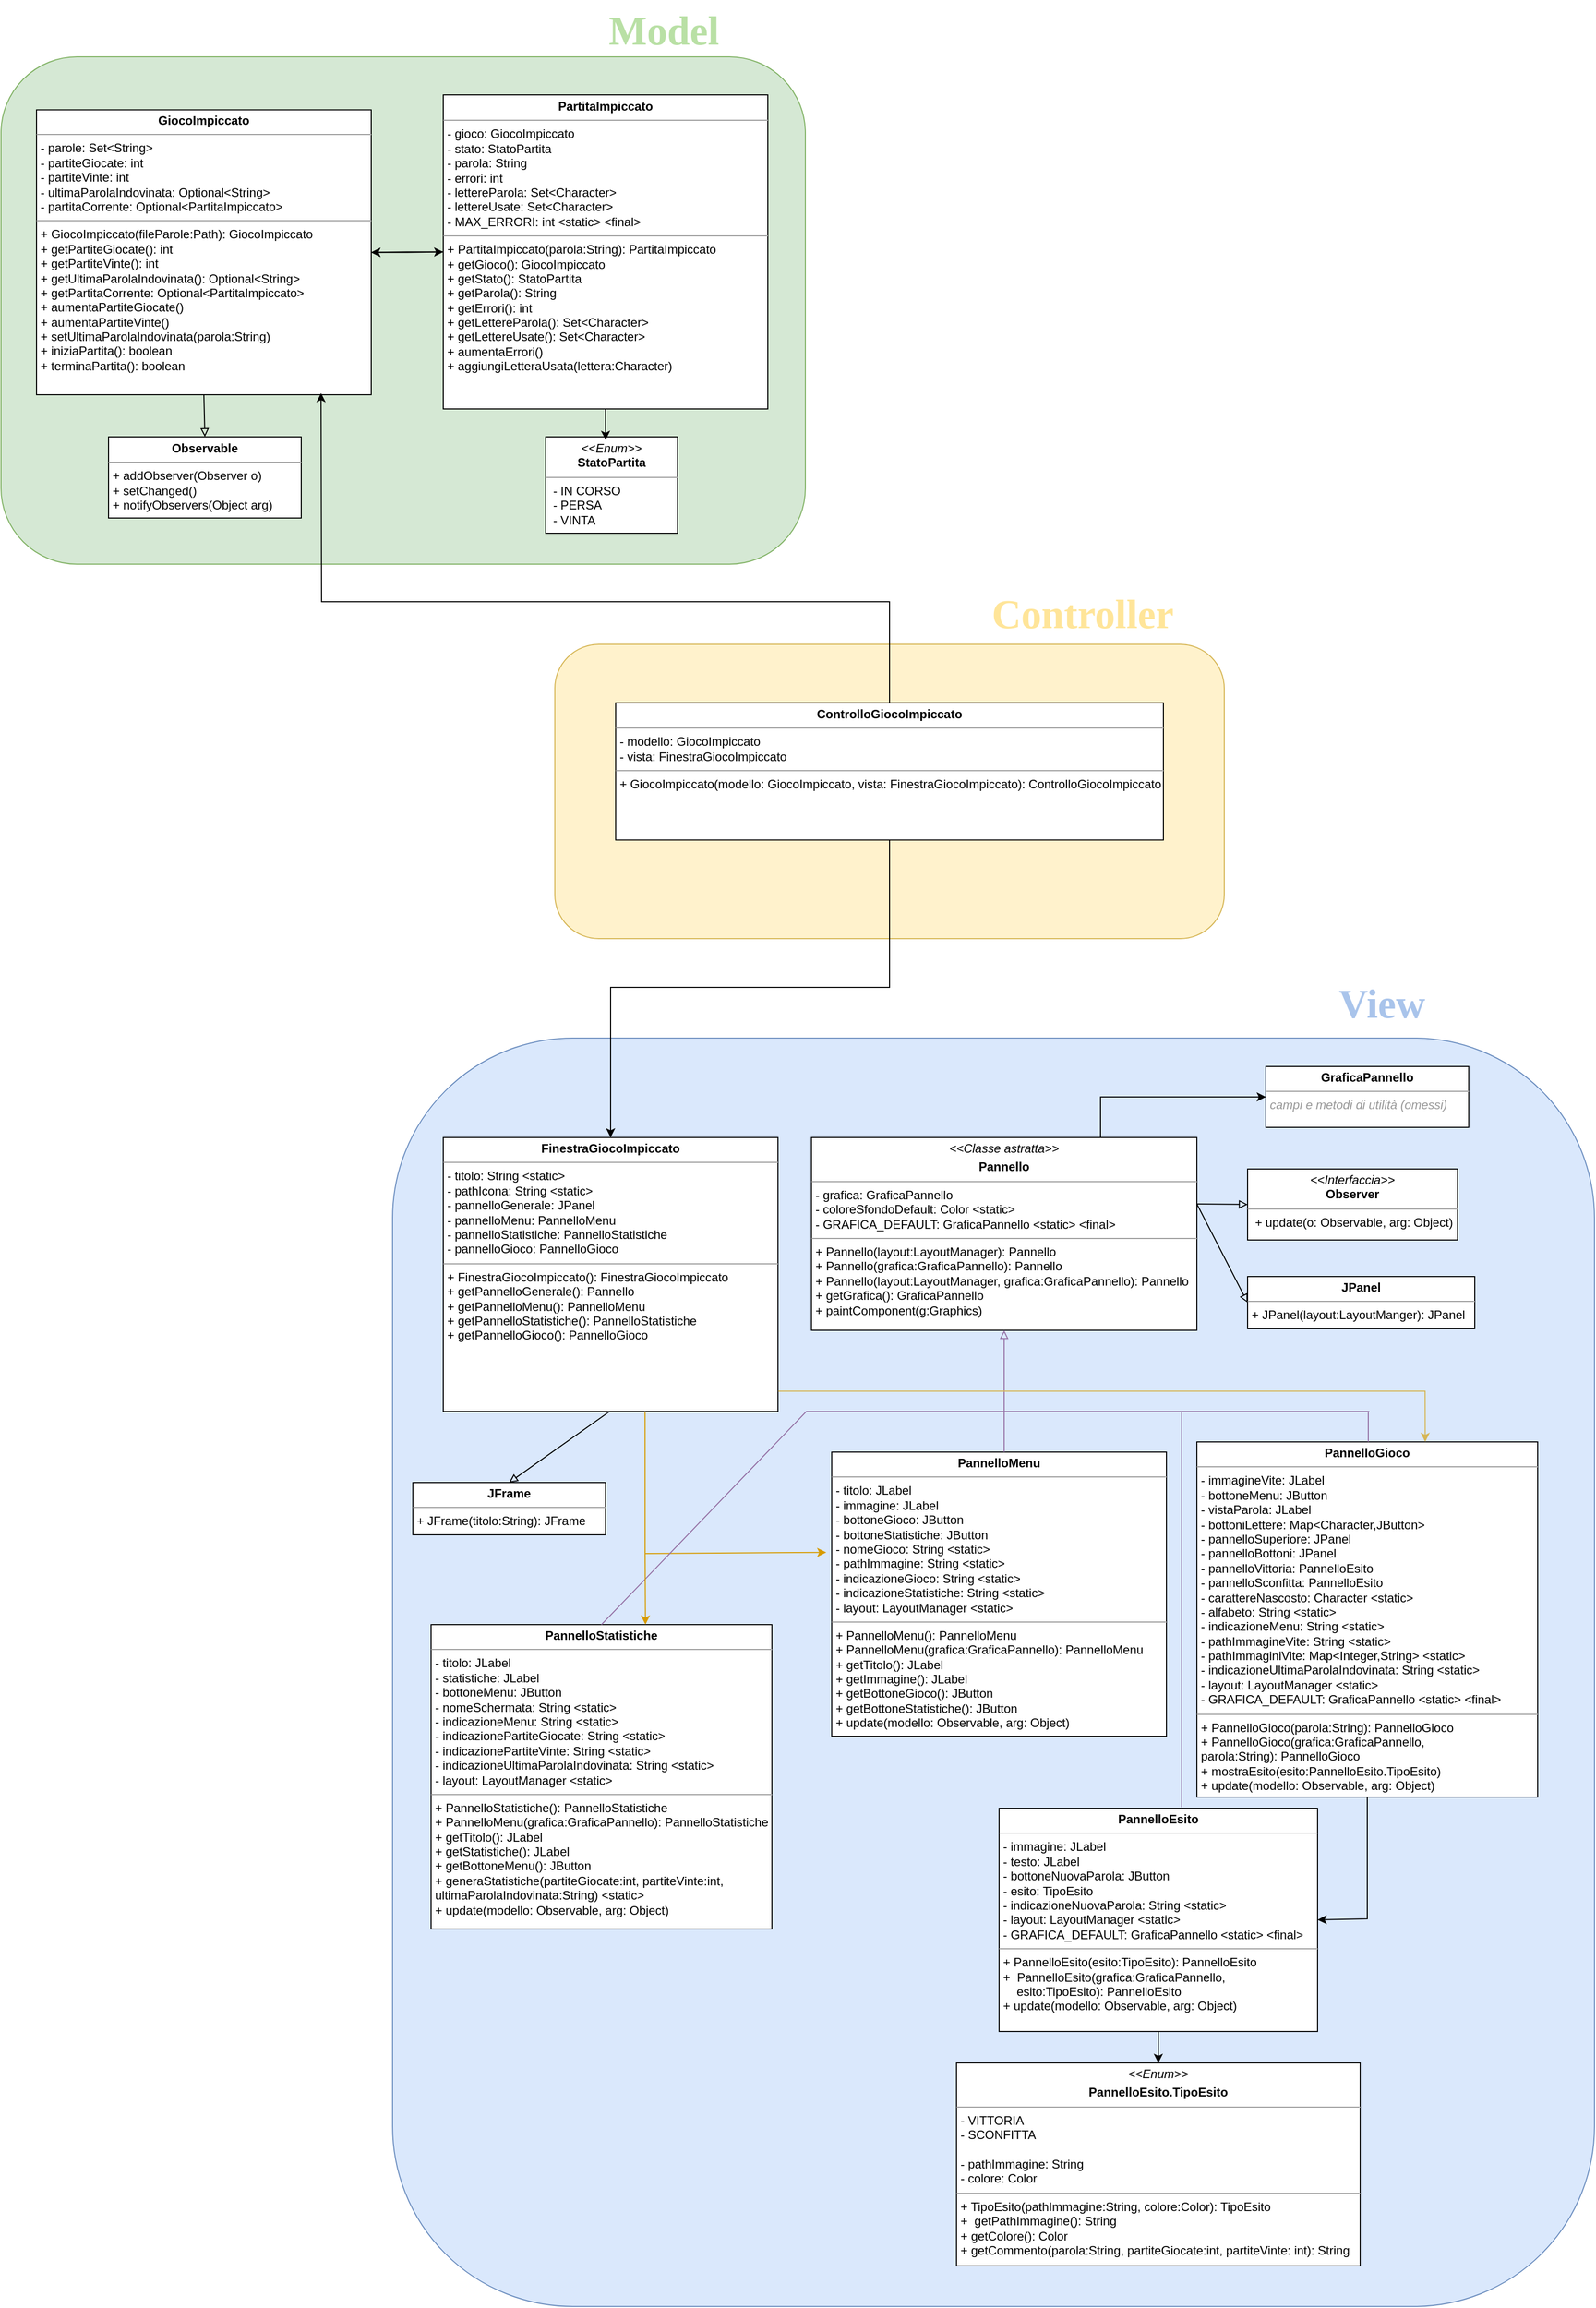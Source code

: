 <mxfile version="24.7.7">
  <diagram name="Page-1" id="c4acf3e9-155e-7222-9cf6-157b1a14988f">
    <mxGraphModel dx="1400" dy="696" grid="1" gridSize="10" guides="1" tooltips="1" connect="1" arrows="1" fold="1" page="1" pageScale="1" pageWidth="1920" pageHeight="1200" background="none" math="0" shadow="0">
      <root>
        <mxCell id="0" />
        <mxCell id="1" parent="0" />
        <mxCell id="URrnRVTrUoqJ2vqnH90p-3" value="" style="rounded=1;whiteSpace=wrap;html=1;fillColor=#fff2cc;strokeColor=#d6b656;" vertex="1" parent="1">
          <mxGeometry x="696" y="683" width="660" height="290" as="geometry" />
        </mxCell>
        <mxCell id="VZoL5zQmOk_SHSaHDba4-23" value="" style="rounded=1;whiteSpace=wrap;html=1;fillColor=#dae8fc;strokeColor=#6c8ebf;" parent="1" vertex="1">
          <mxGeometry x="536" y="1071" width="1185" height="1250" as="geometry" />
        </mxCell>
        <mxCell id="ktBrh_0cT1L0s42aFa7i-1" value="" style="rounded=1;whiteSpace=wrap;html=1;fillColor=#d5e8d4;strokeColor=#82b366;" parent="1" vertex="1">
          <mxGeometry x="150" y="104" width="793" height="500" as="geometry" />
        </mxCell>
        <mxCell id="5d2195bd80daf111-10" value="&lt;p style=&quot;margin:0px;margin-top:4px;text-align:center;&quot;&gt;&lt;i&gt;&amp;lt;&amp;lt;Enum&amp;gt;&amp;gt;&lt;/i&gt;&lt;br&gt;&lt;b&gt;StatoPartita&lt;/b&gt;&lt;/p&gt;&lt;hr size=&quot;1&quot;&gt;&lt;p style=&quot;margin:0px;margin-left:4px;&quot;&gt;&amp;nbsp;- IN CORSO&lt;/p&gt;&lt;p style=&quot;margin:0px;margin-left:4px;&quot;&gt;&amp;nbsp;- PERSA&lt;/p&gt;&lt;p style=&quot;margin:0px;margin-left:4px;&quot;&gt;&amp;nbsp;- VINTA&lt;/p&gt;" style="verticalAlign=top;align=left;overflow=fill;fontSize=12;fontFamily=Helvetica;html=1;rounded=0;shadow=0;comic=0;labelBackgroundColor=none;strokeWidth=1" parent="1" vertex="1">
          <mxGeometry x="687" y="478.5" width="130" height="95" as="geometry" />
        </mxCell>
        <mxCell id="ktBrh_0cT1L0s42aFa7i-4" value="" style="edgeStyle=orthogonalEdgeStyle;rounded=0;orthogonalLoop=1;jettySize=auto;html=1;" parent="1" source="5d2195bd80daf111-15" target="5d2195bd80daf111-18" edge="1">
          <mxGeometry relative="1" as="geometry" />
        </mxCell>
        <mxCell id="5d2195bd80daf111-15" value="&lt;p style=&quot;margin:0px;margin-top:4px;text-align:center;&quot;&gt;&lt;b&gt;PartitaImpiccato&lt;/b&gt;&lt;/p&gt;&lt;hr size=&quot;1&quot;&gt;&lt;p style=&quot;margin:0px;margin-left:4px;&quot;&gt;- gioco: GiocoImpiccato&lt;/p&gt;&lt;p style=&quot;margin:0px;margin-left:4px;&quot;&gt;- stato: StatoPartita&lt;br&gt;- parola: String&lt;/p&gt;&lt;p style=&quot;margin:0px;margin-left:4px;&quot;&gt;- errori: int&lt;br&gt;&lt;/p&gt;&lt;p style=&quot;margin:0px;margin-left:4px;&quot;&gt;- lettereParola: Set&amp;lt;Character&amp;gt;&lt;/p&gt;&lt;p style=&quot;margin:0px;margin-left:4px;&quot;&gt;- lettereUsate: Set&amp;lt;Character&amp;gt;&lt;/p&gt;&lt;p style=&quot;margin:0px;margin-left:4px;&quot;&gt;- MAX_ERRORI: int &amp;lt;static&amp;gt; &amp;lt;final&amp;gt;&lt;/p&gt;&lt;hr size=&quot;1&quot;&gt;&lt;p style=&quot;margin:0px;margin-left:4px;&quot;&gt;+ PartitaImpiccato(parola:String): PartitaImpiccato&lt;/p&gt;&lt;p style=&quot;margin:0px;margin-left:4px;&quot;&gt;+ getGioco(): GiocoImpiccato&lt;/p&gt;&lt;p style=&quot;margin:0px;margin-left:4px;&quot;&gt;+ getStato(): StatoPartita&lt;br&gt;+ getParola(): String&lt;/p&gt;&lt;p style=&quot;margin:0px;margin-left:4px;&quot;&gt;+ getErrori(): int&lt;/p&gt;&lt;p style=&quot;margin:0px;margin-left:4px;&quot;&gt;+ getLettereParola(): Set&amp;lt;Character&amp;gt;&lt;/p&gt;&lt;p style=&quot;margin:0px;margin-left:4px;&quot;&gt;+ getLettereUsate(): Set&amp;lt;Character&amp;gt;&lt;/p&gt;&lt;p style=&quot;margin:0px;margin-left:4px;&quot;&gt;+ aumentaErrori()&lt;/p&gt;&lt;p style=&quot;margin:0px;margin-left:4px;&quot;&gt;+ aggiungiLetteraUsata(lettera:&lt;span style=&quot;background-color: initial;&quot;&gt;Character&lt;/span&gt;&lt;span style=&quot;background-color: initial;&quot;&gt;)&lt;/span&gt;&lt;/p&gt;&lt;p style=&quot;margin:0px;margin-left:4px;&quot;&gt;&lt;br&gt;&lt;/p&gt;" style="verticalAlign=top;align=left;overflow=fill;fontSize=12;fontFamily=Helvetica;html=1;rounded=0;shadow=0;comic=0;labelBackgroundColor=none;strokeWidth=1" parent="1" vertex="1">
          <mxGeometry x="586" y="141.5" width="320" height="309.5" as="geometry" />
        </mxCell>
        <mxCell id="uUOw5qxJKnPiBxLsy-wE-2" style="edgeStyle=orthogonalEdgeStyle;rounded=0;orthogonalLoop=1;jettySize=auto;html=1;entryX=0;entryY=0.5;entryDx=0;entryDy=0;startArrow=classic;startFill=1;" parent="1" source="5d2195bd80daf111-18" target="5d2195bd80daf111-15" edge="1">
          <mxGeometry relative="1" as="geometry" />
        </mxCell>
        <mxCell id="5d2195bd80daf111-18" value="&lt;p style=&quot;margin:0px;margin-top:4px;text-align:center;&quot;&gt;&lt;b style=&quot;background-color: initial;&quot;&gt;GiocoImpiccato&lt;/b&gt;&lt;br&gt;&lt;/p&gt;&lt;hr size=&quot;1&quot;&gt;&lt;p style=&quot;margin:0px;margin-left:4px;&quot;&gt;- parole: Set&amp;lt;String&amp;gt;&lt;/p&gt;&lt;p style=&quot;margin:0px;margin-left:4px;&quot;&gt;- partiteGiocate: int&lt;/p&gt;&lt;p style=&quot;margin:0px;margin-left:4px;&quot;&gt;- partiteVinte: int&lt;/p&gt;&lt;p style=&quot;margin:0px;margin-left:4px;&quot;&gt;- ultimaParolaIndovinata: Optional&amp;lt;String&amp;gt;&lt;/p&gt;&lt;p style=&quot;margin:0px;margin-left:4px;&quot;&gt;- partitaCorrente: Optional&amp;lt;PartitaImpiccato&amp;gt;&lt;/p&gt;&lt;hr size=&quot;1&quot;&gt;&lt;p style=&quot;margin:0px;margin-left:4px;&quot;&gt;+ GiocoImpiccato(fileParole:Path): GiocoImpiccato&lt;br&gt;+ getPartiteGiocate(): int&lt;/p&gt;&lt;p style=&quot;margin:0px;margin-left:4px;&quot;&gt;+ getPartiteVinte(): int&lt;br&gt;&lt;/p&gt;&lt;p style=&quot;margin:0px;margin-left:4px;&quot;&gt;+ getUltimaParolaIndovinata(): Optional&amp;lt;String&amp;gt;&lt;/p&gt;&lt;p style=&quot;margin:0px;margin-left:4px;&quot;&gt;+ getPartitaCorrente: Optional&amp;lt;PartitaImpiccato&amp;gt;&lt;/p&gt;&lt;p style=&quot;margin:0px;margin-left:4px;&quot;&gt;+ aumentaPartiteGiocate()&lt;/p&gt;&lt;p style=&quot;margin:0px;margin-left:4px;&quot;&gt;+ aumentaPartiteVinte()&lt;/p&gt;&lt;p style=&quot;margin:0px;margin-left:4px;&quot;&gt;+ setUltimaParolaIndovinata(parola:String)&lt;/p&gt;&lt;p style=&quot;margin:0px;margin-left:4px;&quot;&gt;+ iniziaPartita(): boolean&lt;/p&gt;&lt;p style=&quot;margin:0px;margin-left:4px;&quot;&gt;+ terminaPartita(): boolean&lt;/p&gt;" style="verticalAlign=top;align=left;overflow=fill;fontSize=12;fontFamily=Helvetica;html=1;rounded=0;shadow=0;comic=0;labelBackgroundColor=none;strokeWidth=1" parent="1" vertex="1">
          <mxGeometry x="185" y="156.25" width="330" height="280.75" as="geometry" />
        </mxCell>
        <mxCell id="uUOw5qxJKnPiBxLsy-wE-3" style="edgeStyle=orthogonalEdgeStyle;rounded=0;orthogonalLoop=1;jettySize=auto;html=1;entryX=0.455;entryY=0.032;entryDx=0;entryDy=0;entryPerimeter=0;" parent="1" source="5d2195bd80daf111-15" target="5d2195bd80daf111-10" edge="1">
          <mxGeometry relative="1" as="geometry" />
        </mxCell>
        <mxCell id="ktBrh_0cT1L0s42aFa7i-2" value="&lt;font face=&quot;Verdana&quot; style=&quot;font-size: 40px;&quot;&gt;&lt;b style=&quot;font-size: 40px;&quot;&gt;Model&lt;/b&gt;&lt;/font&gt;" style="text;html=1;align=center;verticalAlign=middle;resizable=0;points=[];autosize=1;strokeColor=none;fillColor=none;fontSize=40;fontColor=#B9E0A5;" parent="1" vertex="1">
          <mxGeometry x="723" y="48" width="160" height="60" as="geometry" />
        </mxCell>
        <mxCell id="ktBrh_0cT1L0s42aFa7i-9" value="&lt;p style=&quot;margin:0px;margin-top:4px;text-align:center;&quot;&gt;&lt;b style=&quot;background-color: initial;&quot;&gt;Observable&lt;/b&gt;&lt;/p&gt;&lt;hr size=&quot;1&quot;&gt;&lt;p style=&quot;margin:0px;margin-left:4px;&quot;&gt;+ addObserver(Observer o)&lt;br&gt;+ setChanged()&lt;/p&gt;&lt;p style=&quot;margin:0px;margin-left:4px;&quot;&gt;+ notifyObservers(Object arg)&lt;/p&gt;" style="verticalAlign=top;align=left;overflow=fill;fontSize=12;fontFamily=Helvetica;html=1;rounded=0;shadow=0;comic=0;labelBackgroundColor=none;strokeWidth=1" parent="1" vertex="1">
          <mxGeometry x="256" y="478.5" width="190" height="80" as="geometry" />
        </mxCell>
        <mxCell id="ktBrh_0cT1L0s42aFa7i-13" value="" style="endArrow=block;html=1;rounded=0;exitX=0.5;exitY=1;exitDx=0;exitDy=0;entryX=0.5;entryY=0;entryDx=0;entryDy=0;endFill=0;" parent="1" source="5d2195bd80daf111-18" target="ktBrh_0cT1L0s42aFa7i-9" edge="1">
          <mxGeometry width="50" height="50" relative="1" as="geometry">
            <mxPoint x="313" y="514" as="sourcePoint" />
            <mxPoint x="363" y="464" as="targetPoint" />
          </mxGeometry>
        </mxCell>
        <mxCell id="J0SM0HM58fMCCZmvI4Vt-1" value="&lt;p style=&quot;margin:0px;margin-top:4px;text-align:center;&quot;&gt;&lt;b style=&quot;background-color: initial;&quot;&gt;FinestraGiocoImpiccato&lt;/b&gt;&lt;br&gt;&lt;/p&gt;&lt;hr size=&quot;1&quot;&gt;&lt;p style=&quot;margin:0px;margin-left:4px;&quot;&gt;- titolo: String &amp;lt;static&amp;gt;&amp;nbsp;&lt;/p&gt;&lt;p style=&quot;margin:0px;margin-left:4px;&quot;&gt;&lt;span style=&quot;background-color: initial;&quot;&gt;- pathIcona: String &amp;lt;static&amp;gt;&lt;/span&gt;&lt;/p&gt;&lt;p style=&quot;margin:0px;margin-left:4px;&quot;&gt;- pannelloGenerale: JPanel&lt;/p&gt;&lt;p style=&quot;margin:0px;margin-left:4px;&quot;&gt;- pannelloMenu: PannelloMenu&lt;/p&gt;&lt;p style=&quot;margin:0px;margin-left:4px;&quot;&gt;- pannelloStatistiche: PannelloStatistiche&lt;/p&gt;&lt;p style=&quot;margin:0px;margin-left:4px;&quot;&gt;- pannelloGioco&lt;span style=&quot;background-color: initial;&quot;&gt;: PannelloGioco&lt;/span&gt;&lt;/p&gt;&lt;hr size=&quot;1&quot;&gt;&lt;p style=&quot;margin:0px;margin-left:4px;&quot;&gt;+ FinestraGiocoImpiccato(): FinestraGiocoImpiccato&lt;br&gt;+ getPannelloGenerale(): Pannello&lt;/p&gt;&lt;p style=&quot;margin:0px;margin-left:4px;&quot;&gt;+ getPannelloMenu(): PannelloMenu&lt;/p&gt;&lt;p style=&quot;margin:0px;margin-left:4px;&quot;&gt;+ getPannelloStatistiche(): PannelloStatistiche&lt;/p&gt;&lt;p style=&quot;margin:0px;margin-left:4px;&quot;&gt;+ getPannelloGioco(): PannelloGioco&lt;/p&gt;&lt;p style=&quot;margin:0px;margin-left:4px;&quot;&gt;&lt;br&gt;&lt;/p&gt;" style="verticalAlign=top;align=left;overflow=fill;fontSize=12;fontFamily=Helvetica;html=1;rounded=0;shadow=0;comic=0;labelBackgroundColor=none;strokeWidth=1" parent="1" vertex="1">
          <mxGeometry x="586" y="1169" width="330" height="270" as="geometry" />
        </mxCell>
        <mxCell id="J0SM0HM58fMCCZmvI4Vt-2" value="&lt;p style=&quot;margin:0px;margin-top:4px;text-align:center;&quot;&gt;&lt;b style=&quot;background-color: initial;&quot;&gt;JFrame&lt;/b&gt;&lt;/p&gt;&lt;hr size=&quot;1&quot;&gt;&lt;p style=&quot;margin:0px;margin-left:4px;&quot;&gt;+ JFrame(titolo:String): JFrame&lt;/p&gt;" style="verticalAlign=top;align=left;overflow=fill;fontSize=12;fontFamily=Helvetica;html=1;rounded=0;shadow=0;comic=0;labelBackgroundColor=none;strokeWidth=1" parent="1" vertex="1">
          <mxGeometry x="556" y="1509" width="190" height="51.5" as="geometry" />
        </mxCell>
        <mxCell id="J0SM0HM58fMCCZmvI4Vt-3" value="" style="endArrow=block;html=1;rounded=0;exitX=0.5;exitY=1;exitDx=0;exitDy=0;entryX=0.5;entryY=0;entryDx=0;entryDy=0;endFill=0;" parent="1" target="J0SM0HM58fMCCZmvI4Vt-2" edge="1">
          <mxGeometry width="50" height="50" relative="1" as="geometry">
            <mxPoint x="750" y="1439" as="sourcePoint" />
            <mxPoint x="763" y="1483" as="targetPoint" />
          </mxGeometry>
        </mxCell>
        <mxCell id="J0SM0HM58fMCCZmvI4Vt-4" value="" style="endArrow=block;html=1;rounded=0;exitX=1;exitY=0.25;exitDx=0;exitDy=0;endFill=0;entryX=0;entryY=0.5;entryDx=0;entryDy=0;" parent="1" target="J0SM0HM58fMCCZmvI4Vt-5" edge="1">
          <mxGeometry width="50" height="50" relative="1" as="geometry">
            <mxPoint x="1329" y="1234.5" as="sourcePoint" />
            <mxPoint x="1484" y="1207" as="targetPoint" />
            <Array as="points" />
          </mxGeometry>
        </mxCell>
        <mxCell id="J0SM0HM58fMCCZmvI4Vt-5" value="&lt;p style=&quot;margin:0px;margin-top:4px;text-align:center;&quot;&gt;&lt;i&gt;&amp;lt;&amp;lt;Interfaccia&amp;gt;&amp;gt;&lt;/i&gt;&lt;br&gt;&lt;b&gt;Observer&lt;/b&gt;&lt;/p&gt;&lt;hr size=&quot;1&quot;&gt;&lt;p style=&quot;margin:0px;margin-left:4px;&quot;&gt;&amp;nbsp;+ update(o: Observable, arg: Object)&lt;/p&gt;" style="verticalAlign=top;align=left;overflow=fill;fontSize=12;fontFamily=Helvetica;html=1;rounded=0;shadow=0;comic=0;labelBackgroundColor=none;strokeWidth=1" parent="1" vertex="1">
          <mxGeometry x="1379" y="1200" width="207" height="70" as="geometry" />
        </mxCell>
        <mxCell id="J0SM0HM58fMCCZmvI4Vt-6" value="&lt;p style=&quot;margin:0px;margin-top:4px;text-align:center;&quot;&gt;&lt;b style=&quot;background-color: initial;&quot;&gt;PannelloMenu&lt;/b&gt;&lt;br&gt;&lt;/p&gt;&lt;hr size=&quot;1&quot;&gt;&lt;p style=&quot;margin:0px;margin-left:4px;&quot;&gt;- titolo: JLabel&lt;/p&gt;&lt;p style=&quot;margin:0px;margin-left:4px;&quot;&gt;- immagine: JLabel&lt;br&gt;&lt;/p&gt;&lt;p style=&quot;margin:0px;margin-left:4px;&quot;&gt;- bottoneGioco: JButton&lt;/p&gt;&lt;p style=&quot;margin:0px;margin-left:4px;&quot;&gt;- bottoneStatistiche: JButton&lt;/p&gt;&lt;p style=&quot;margin:0px;margin-left:4px;&quot;&gt;- nomeGioco: String &amp;lt;static&amp;gt;&lt;/p&gt;&lt;p style=&quot;margin:0px;margin-left:4px;&quot;&gt;- pathImmagine: String &amp;lt;static&amp;gt;&lt;/p&gt;&lt;p style=&quot;margin:0px;margin-left:4px;&quot;&gt;- indicazioneGioco: String &amp;lt;static&amp;gt;&lt;/p&gt;&lt;p style=&quot;margin:0px;margin-left:4px;&quot;&gt;- indicazioneStatistiche: String &amp;lt;static&amp;gt;&lt;/p&gt;&lt;p style=&quot;margin:0px;margin-left:4px;&quot;&gt;- layout: LayoutManager &amp;lt;static&amp;gt;&lt;/p&gt;&lt;hr size=&quot;1&quot;&gt;&lt;p style=&quot;margin:0px;margin-left:4px;&quot;&gt;+ PannelloMenu(): PannelloMenu&lt;br&gt;+ PannelloMenu(grafica:GraficaPannello): PannelloMenu&lt;/p&gt;&lt;p style=&quot;margin:0px;margin-left:4px;&quot;&gt;+ getTitolo(): JLabel&lt;br&gt;&lt;/p&gt;&lt;p style=&quot;margin:0px;margin-left:4px;&quot;&gt;+ getImmagine(): JLabel&lt;br&gt;&lt;/p&gt;&lt;p style=&quot;margin:0px;margin-left:4px;&quot;&gt;+ getBottoneGioco(): JButton&lt;br&gt;&lt;/p&gt;&lt;p style=&quot;margin:0px;margin-left:4px;&quot;&gt;+ getBottoneStatistiche(): JButton&lt;/p&gt;&lt;p style=&quot;margin:0px;margin-left:4px;&quot;&gt;+ update(modello: Observable, arg: Object)&lt;/p&gt;" style="verticalAlign=top;align=left;overflow=fill;fontSize=12;fontFamily=Helvetica;html=1;rounded=0;shadow=0;comic=0;labelBackgroundColor=none;strokeWidth=1" parent="1" vertex="1">
          <mxGeometry x="969" y="1479" width="330" height="280" as="geometry" />
        </mxCell>
        <mxCell id="J0SM0HM58fMCCZmvI4Vt-9" value="&lt;p style=&quot;margin:0px;margin-top:4px;text-align:center;&quot;&gt;&lt;b style=&quot;background-color: initial;&quot;&gt;JPanel&lt;/b&gt;&lt;/p&gt;&lt;hr size=&quot;1&quot;&gt;&lt;p style=&quot;margin:0px;margin-left:4px;&quot;&gt;+ JPanel(layout:LayoutManger): JPanel&lt;/p&gt;" style="verticalAlign=top;align=left;overflow=fill;fontSize=12;fontFamily=Helvetica;html=1;rounded=0;shadow=0;comic=0;labelBackgroundColor=none;strokeWidth=1" parent="1" vertex="1">
          <mxGeometry x="1379" y="1306" width="224" height="51.5" as="geometry" />
        </mxCell>
        <mxCell id="J0SM0HM58fMCCZmvI4Vt-12" value="" style="endArrow=classic;html=1;rounded=0;exitX=0.615;exitY=1;exitDx=0;exitDy=0;endFill=1;exitPerimeter=0;entryX=-0.004;entryY=0.353;entryDx=0;entryDy=0;entryPerimeter=0;fillColor=#ffe6cc;strokeColor=#d79b00;" parent="1" edge="1">
          <mxGeometry width="50" height="50" relative="1" as="geometry">
            <mxPoint x="784.95" y="1439" as="sourcePoint" />
            <mxPoint x="963.68" y="1577.84" as="targetPoint" />
            <Array as="points">
              <mxPoint x="785" y="1579" />
            </Array>
          </mxGeometry>
        </mxCell>
        <mxCell id="VZoL5zQmOk_SHSaHDba4-1" value="&lt;p style=&quot;margin:0px;margin-top:4px;text-align:center;&quot;&gt;&lt;i&gt;&amp;lt;&amp;lt;Classe astratta&amp;gt;&amp;gt;&lt;/i&gt;&lt;b style=&quot;background-color: initial;&quot;&gt;&lt;br&gt;&lt;/b&gt;&lt;/p&gt;&lt;p style=&quot;margin:0px;margin-top:4px;text-align:center;&quot;&gt;&lt;b style=&quot;background-color: initial;&quot;&gt;Pannello&lt;/b&gt;&lt;br&gt;&lt;/p&gt;&lt;hr size=&quot;1&quot;&gt;&lt;p style=&quot;margin:0px;margin-left:4px;&quot;&gt;- grafica: GraficaPannello&amp;nbsp;&lt;/p&gt;&lt;p style=&quot;margin:0px;margin-left:4px;&quot;&gt;&lt;span style=&quot;background-color: initial;&quot;&gt;- coloreSfondoDefault: Color &amp;lt;static&amp;gt;&lt;/span&gt;&lt;/p&gt;&lt;p style=&quot;margin:0px;margin-left:4px;&quot;&gt;- GRAFICA_DEFAULT: GraficaPannello &amp;lt;static&amp;gt; &amp;lt;final&amp;gt;&lt;/p&gt;&lt;hr size=&quot;1&quot;&gt;&lt;p style=&quot;margin:0px;margin-left:4px;&quot;&gt;+ Pannello(layout:LayoutManager): Pannello&lt;/p&gt;&lt;p style=&quot;margin:0px;margin-left:4px;&quot;&gt;+ Pannello(grafica:GraficaPannello): Pannello&lt;/p&gt;&lt;p style=&quot;margin:0px;margin-left:4px;&quot;&gt;+ Pannello(l&lt;span style=&quot;background-color: initial;&quot;&gt;ayout:LayoutManager,&amp;nbsp;&lt;/span&gt;&lt;span style=&quot;background-color: initial;&quot;&gt;grafica:GraficaPannello): Pannello&lt;/span&gt;&lt;/p&gt;&lt;p style=&quot;margin:0px;margin-left:4px;&quot;&gt;+ getGrafica(): GraficaPannello&lt;/p&gt;&lt;p style=&quot;margin:0px;margin-left:4px;&quot;&gt;+ paintComponent(g:Graphics)&amp;nbsp;&lt;/p&gt;&lt;p style=&quot;margin:0px;margin-left:4px;&quot;&gt;&lt;br&gt;&lt;/p&gt;" style="verticalAlign=top;align=left;overflow=fill;fontSize=12;fontFamily=Helvetica;html=1;rounded=0;shadow=0;comic=0;labelBackgroundColor=none;strokeWidth=1" parent="1" vertex="1">
          <mxGeometry x="949" y="1169" width="380" height="190" as="geometry" />
        </mxCell>
        <mxCell id="VZoL5zQmOk_SHSaHDba4-2" value="" style="endArrow=block;html=1;rounded=0;exitX=1;exitY=0.25;exitDx=0;exitDy=0;endFill=0;entryX=0;entryY=0.5;entryDx=0;entryDy=0;" parent="1" target="J0SM0HM58fMCCZmvI4Vt-9" edge="1">
          <mxGeometry width="50" height="50" relative="1" as="geometry">
            <mxPoint x="1329" y="1234.5" as="sourcePoint" />
            <mxPoint x="1414" y="1232" as="targetPoint" />
            <Array as="points" />
          </mxGeometry>
        </mxCell>
        <mxCell id="VZoL5zQmOk_SHSaHDba4-3" value="&lt;p style=&quot;margin:0px;margin-top:4px;text-align:center;&quot;&gt;&lt;b style=&quot;background-color: initial;&quot;&gt;PannelloStatistiche&lt;/b&gt;&lt;br&gt;&lt;/p&gt;&lt;hr size=&quot;1&quot;&gt;&lt;p style=&quot;margin:0px;margin-left:4px;&quot;&gt;- titolo: JLabel&lt;/p&gt;&lt;p style=&quot;margin:0px;margin-left:4px;&quot;&gt;- statistiche: JLabel&lt;br&gt;&lt;/p&gt;&lt;p style=&quot;margin:0px;margin-left:4px;&quot;&gt;- bottoneMenu: JButton&lt;/p&gt;&lt;p style=&quot;margin:0px;margin-left:4px;&quot;&gt;- nomeSchermata: String &amp;lt;static&amp;gt;&lt;/p&gt;&lt;p style=&quot;margin:0px;margin-left:4px;&quot;&gt;- indicazioneMenu: String &amp;lt;static&amp;gt;&lt;/p&gt;&lt;p style=&quot;margin:0px;margin-left:4px;&quot;&gt;- indicazionePartiteGiocate: String &amp;lt;static&amp;gt;&lt;/p&gt;&lt;p style=&quot;margin:0px;margin-left:4px;&quot;&gt;- indicazionePartiteVinte: String &amp;lt;static&amp;gt;&lt;br&gt;&lt;/p&gt;&lt;p style=&quot;margin:0px;margin-left:4px;&quot;&gt;- indicazioneUltimaParolaIndovinata: String &amp;lt;static&amp;gt;&lt;/p&gt;&lt;p style=&quot;margin:0px;margin-left:4px;&quot;&gt;- layout: LayoutManager &amp;lt;static&amp;gt;&lt;/p&gt;&lt;hr size=&quot;1&quot;&gt;&lt;p style=&quot;margin:0px;margin-left:4px;&quot;&gt;+ PannelloStatistiche(): PannelloStatistiche&lt;br&gt;+ PannelloMenu(grafica:GraficaPannello): PannelloStatistiche&lt;/p&gt;&lt;p style=&quot;margin:0px;margin-left:4px;&quot;&gt;+ getTitolo(): JLabel&lt;br&gt;&lt;/p&gt;&lt;p style=&quot;margin:0px;margin-left:4px;&quot;&gt;+ getStatistiche(): JLabel&lt;br&gt;&lt;/p&gt;&lt;p style=&quot;margin:0px;margin-left:4px;&quot;&gt;+ getBottoneMenu(): JButton&lt;br&gt;&lt;/p&gt;&lt;p style=&quot;margin:0px;margin-left:4px;&quot;&gt;+ generaStatistiche(partiteGiocate:int, partiteVinte:int,&amp;nbsp;&lt;/p&gt;&lt;p style=&quot;margin:0px;margin-left:4px;&quot;&gt;ultimaParolaIndovinata:String) &amp;lt;static&amp;gt;&lt;/p&gt;&lt;p style=&quot;margin:0px;margin-left:4px;&quot;&gt;+ update(modello: Observable, arg: Object)&lt;/p&gt;" style="verticalAlign=top;align=left;overflow=fill;fontSize=12;fontFamily=Helvetica;html=1;rounded=0;shadow=0;comic=0;labelBackgroundColor=none;strokeWidth=1" parent="1" vertex="1">
          <mxGeometry x="574" y="1649" width="336" height="300" as="geometry" />
        </mxCell>
        <mxCell id="VZoL5zQmOk_SHSaHDba4-4" value="&lt;p style=&quot;margin:0px;margin-top:4px;text-align:center;&quot;&gt;&lt;b style=&quot;background-color: initial;&quot;&gt;PannelloGioco&lt;/b&gt;&lt;br&gt;&lt;/p&gt;&lt;hr size=&quot;1&quot;&gt;&lt;p style=&quot;margin:0px;margin-left:4px;&quot;&gt;- immagineVite: JLabel&lt;/p&gt;&lt;p style=&quot;margin:0px;margin-left:4px;&quot;&gt;- bottoneMenu: JButton&lt;/p&gt;&lt;p style=&quot;margin:0px;margin-left:4px;&quot;&gt;- vistaParola: JLabel&lt;/p&gt;&lt;p style=&quot;margin:0px;margin-left:4px;&quot;&gt;- bottoniLettere: Map&amp;lt;Character,JButton&amp;gt;&lt;/p&gt;&lt;p style=&quot;margin:0px;margin-left:4px;&quot;&gt;- pannelloSuperiore: JPanel&lt;/p&gt;&lt;p style=&quot;margin:0px;margin-left:4px;&quot;&gt;- pannelloBottoni: JPanel&lt;/p&gt;&lt;p style=&quot;margin:0px;margin-left:4px;&quot;&gt;- pannelloVittoria: PannelloEsito&lt;/p&gt;&lt;p style=&quot;margin:0px;margin-left:4px;&quot;&gt;- pannelloSconfitta: PannelloEsito&lt;/p&gt;&lt;p style=&quot;margin:0px;margin-left:4px;&quot;&gt;- carattereNascosto: Character &amp;lt;static&amp;gt;&lt;/p&gt;&lt;p style=&quot;margin:0px;margin-left:4px;&quot;&gt;- alfabeto: String &amp;lt;static&amp;gt;&lt;br&gt;&lt;/p&gt;&lt;p style=&quot;margin:0px;margin-left:4px;&quot;&gt;- indicazioneMenu: String &amp;lt;static&amp;gt;&lt;/p&gt;&lt;p style=&quot;margin:0px;margin-left:4px;&quot;&gt;- pathImmagineVite: String &amp;lt;static&amp;gt;&lt;/p&gt;&lt;p style=&quot;margin:0px;margin-left:4px;&quot;&gt;-&lt;span style=&quot;background-color: initial;&quot;&gt;&amp;nbsp;&lt;/span&gt;&lt;span style=&quot;background-color: initial;&quot;&gt;pathImmaginiVite: Map&amp;lt;Integer,String&amp;gt; &amp;lt;static&amp;gt;&lt;/span&gt;&lt;br&gt;&lt;/p&gt;&lt;p style=&quot;margin:0px;margin-left:4px;&quot;&gt;- indicazioneUltimaParolaIndovinata: String &amp;lt;static&amp;gt;&lt;/p&gt;&lt;p style=&quot;margin:0px;margin-left:4px;&quot;&gt;- layout: LayoutManager &amp;lt;static&amp;gt;&lt;/p&gt;&lt;p style=&quot;margin:0px;margin-left:4px;&quot;&gt;- GRAFICA_DEFAULT: GraficaPannello &amp;lt;static&amp;gt; &amp;lt;final&amp;gt;&lt;br&gt;&lt;/p&gt;&lt;hr size=&quot;1&quot;&gt;&lt;p style=&quot;margin:0px;margin-left:4px;&quot;&gt;+ PannelloGioco(parola:String): PannelloGioco&lt;/p&gt;&lt;p style=&quot;margin:0px;margin-left:4px;&quot;&gt;+ PannelloGioco(&lt;span style=&quot;background-color: initial;&quot;&gt;grafica:GraficaPannello,&amp;nbsp;&lt;/span&gt;&lt;/p&gt;&lt;p style=&quot;margin:0px;margin-left:4px;&quot;&gt;&lt;span style=&quot;background-color: initial;&quot;&gt;parola:String): PannelloGioco&lt;/span&gt;&lt;/p&gt;&lt;p style=&quot;margin:0px;margin-left:4px;&quot;&gt;&lt;span style=&quot;background-color: initial;&quot;&gt;+ mostraEsito(esito:PannelloEsito.TipoEsito)&lt;/span&gt;&lt;/p&gt;&lt;p style=&quot;margin:0px;margin-left:4px;&quot;&gt;+ update(modello: Observable, arg: Object)&lt;/p&gt;" style="verticalAlign=top;align=left;overflow=fill;fontSize=12;fontFamily=Helvetica;html=1;rounded=0;shadow=0;comic=0;labelBackgroundColor=none;strokeWidth=1" parent="1" vertex="1">
          <mxGeometry x="1329" y="1469" width="336" height="350" as="geometry" />
        </mxCell>
        <mxCell id="VZoL5zQmOk_SHSaHDba4-5" value="&lt;p style=&quot;margin:0px;margin-top:4px;text-align:center;&quot;&gt;&lt;b style=&quot;background-color: initial;&quot;&gt;PannelloEsito&lt;/b&gt;&lt;br&gt;&lt;/p&gt;&lt;hr size=&quot;1&quot;&gt;&lt;p style=&quot;margin:0px;margin-left:4px;&quot;&gt;- immagine: JLabel&lt;/p&gt;&lt;p style=&quot;margin:0px;margin-left:4px;&quot;&gt;- testo: JLabel&lt;br&gt;&lt;/p&gt;&lt;p style=&quot;margin:0px;margin-left:4px;&quot;&gt;- bottoneNuovaParola: JButton&lt;/p&gt;&lt;p style=&quot;margin:0px;margin-left:4px;&quot;&gt;- esito: TipoEsito&lt;/p&gt;&lt;p style=&quot;margin:0px;margin-left:4px;&quot;&gt;- indicazioneNuovaParola: String &amp;lt;static&amp;gt;&lt;/p&gt;&lt;p style=&quot;margin:0px;margin-left:4px;&quot;&gt;- layout: LayoutManager &amp;lt;static&amp;gt;&lt;/p&gt;&lt;p style=&quot;margin:0px;margin-left:4px;&quot;&gt;-&amp;nbsp;&lt;span style=&quot;background-color: initial;&quot;&gt;GRAFICA_DEFAULT: GraficaPannello &amp;lt;static&amp;gt; &amp;lt;final&amp;gt;&lt;/span&gt;&lt;/p&gt;&lt;hr size=&quot;1&quot;&gt;&lt;p style=&quot;margin:0px;margin-left:4px;&quot;&gt;+ PannelloEsito(esito:TipoEsito): PannelloEsito&lt;br&gt;+&amp;nbsp;&lt;span style=&quot;background-color: initial;&quot;&gt;&amp;nbsp;&lt;/span&gt;&lt;span style=&quot;background-color: initial;&quot;&gt;PannelloEsito(grafica:GraficaPannello,&lt;/span&gt;&lt;/p&gt;&lt;p style=&quot;margin:0px;margin-left:4px;&quot;&gt;&lt;span style=&quot;background-color: initial;&quot;&gt;&amp;nbsp; &amp;nbsp; esito:TipoEsito): PannelloEsito&lt;/span&gt;&lt;/p&gt;&lt;p style=&quot;margin:0px;margin-left:4px;&quot;&gt;+ update(modello: Observable, arg: Object)&lt;/p&gt;" style="verticalAlign=top;align=left;overflow=fill;fontSize=12;fontFamily=Helvetica;html=1;rounded=0;shadow=0;comic=0;labelBackgroundColor=none;strokeWidth=1" parent="1" vertex="1">
          <mxGeometry x="1134" y="1830" width="314" height="220" as="geometry" />
        </mxCell>
        <mxCell id="VZoL5zQmOk_SHSaHDba4-6" value="&lt;p style=&quot;margin:0px;margin-top:4px;text-align:center;&quot;&gt;&lt;b style=&quot;background-color: initial;&quot;&gt;GraficaPannello&lt;/b&gt;&lt;br&gt;&lt;/p&gt;&lt;hr size=&quot;1&quot;&gt;&lt;p style=&quot;margin:0px;margin-left:4px;&quot;&gt;&lt;font color=&quot;#999999&quot; face=&quot;Helvetica&quot;&gt;&lt;i&gt;campi e metodi di utilità (omessi)&lt;/i&gt;&lt;/font&gt;&lt;/p&gt;&lt;p style=&quot;margin:0px;margin-left:4px;&quot;&gt;&lt;br&gt;&lt;/p&gt;" style="verticalAlign=top;align=left;overflow=fill;fontSize=12;fontFamily=Helvetica;html=1;rounded=0;shadow=0;comic=0;labelBackgroundColor=none;strokeWidth=1" parent="1" vertex="1">
          <mxGeometry x="1397" y="1099" width="200" height="60" as="geometry" />
        </mxCell>
        <mxCell id="VZoL5zQmOk_SHSaHDba4-7" value="&lt;p style=&quot;margin:0px;margin-top:4px;text-align:center;&quot;&gt;&lt;i&gt;&amp;lt;&amp;lt;Enum&amp;gt;&amp;gt;&lt;/i&gt;&lt;b style=&quot;background-color: initial;&quot;&gt;&lt;br&gt;&lt;/b&gt;&lt;/p&gt;&lt;p style=&quot;margin:0px;margin-top:4px;text-align:center;&quot;&gt;&lt;b style=&quot;background-color: initial;&quot;&gt;PannelloEsito.TipoEsito&lt;/b&gt;&lt;br&gt;&lt;/p&gt;&lt;hr size=&quot;1&quot;&gt;&lt;p style=&quot;margin:0px;margin-left:4px;&quot;&gt;- VITTORIA&lt;br&gt;&lt;/p&gt;&lt;p style=&quot;margin:0px;margin-left:4px;&quot;&gt;- SCONFITTA&lt;/p&gt;&lt;p style=&quot;margin:0px;margin-left:4px;&quot;&gt;&lt;br&gt;&lt;/p&gt;&lt;p style=&quot;margin:0px;margin-left:4px;&quot;&gt;- pathImmagine: String&amp;nbsp;&lt;/p&gt;&lt;p style=&quot;margin:0px;margin-left:4px;&quot;&gt;- colore: Color&amp;nbsp;&lt;/p&gt;&lt;hr size=&quot;1&quot;&gt;&lt;p style=&quot;margin:0px;margin-left:4px;&quot;&gt;+ TipoEsito(pathImmagine:String, colore:Color): TipoEsito&lt;br&gt;+&amp;nbsp;&lt;span style=&quot;background-color: initial;&quot;&gt;&amp;nbsp;getPathImmagine()&lt;/span&gt;&lt;span style=&quot;background-color: initial;&quot;&gt;: String&lt;/span&gt;&lt;/p&gt;&lt;p style=&quot;margin:0px;margin-left:4px;&quot;&gt;&lt;span style=&quot;background-color: initial;&quot;&gt;+ getColore(): Color&lt;/span&gt;&lt;/p&gt;&lt;p style=&quot;margin:0px;margin-left:4px;&quot;&gt;&lt;span style=&quot;background-color: initial;&quot;&gt;+ getCommento(parola:String, partiteGiocate:int, partiteVinte: int): String&lt;/span&gt;&lt;/p&gt;" style="verticalAlign=top;align=left;overflow=fill;fontSize=12;fontFamily=Helvetica;html=1;rounded=0;shadow=0;comic=0;labelBackgroundColor=none;strokeWidth=1" parent="1" vertex="1">
          <mxGeometry x="1092" y="2081" width="398" height="200" as="geometry" />
        </mxCell>
        <mxCell id="VZoL5zQmOk_SHSaHDba4-9" style="edgeStyle=orthogonalEdgeStyle;rounded=0;orthogonalLoop=1;jettySize=auto;html=1;entryX=0.5;entryY=0;entryDx=0;entryDy=0;exitX=0.5;exitY=1;exitDx=0;exitDy=0;" parent="1" source="VZoL5zQmOk_SHSaHDba4-5" target="VZoL5zQmOk_SHSaHDba4-7" edge="1">
          <mxGeometry relative="1" as="geometry">
            <mxPoint x="1084" y="2043" as="sourcePoint" />
            <mxPoint x="1084" y="2079" as="targetPoint" />
          </mxGeometry>
        </mxCell>
        <mxCell id="VZoL5zQmOk_SHSaHDba4-10" value="" style="endArrow=block;html=1;rounded=0;entryX=0.5;entryY=1;entryDx=0;entryDy=0;endFill=0;exitX=0.5;exitY=0;exitDx=0;exitDy=0;fillColor=#e1d5e7;strokeColor=#9673a6;" parent="1" source="VZoL5zQmOk_SHSaHDba4-3" target="VZoL5zQmOk_SHSaHDba4-1" edge="1">
          <mxGeometry width="50" height="50" relative="1" as="geometry">
            <mxPoint x="744" y="1649" as="sourcePoint" />
            <mxPoint x="661" y="1519" as="targetPoint" />
            <Array as="points">
              <mxPoint x="944" y="1439" />
              <mxPoint x="1139" y="1439" />
              <mxPoint x="1139" y="1399" />
            </Array>
          </mxGeometry>
        </mxCell>
        <mxCell id="VZoL5zQmOk_SHSaHDba4-12" value="" style="endArrow=none;html=1;rounded=0;fillColor=#e1d5e7;strokeColor=#9673a6;" parent="1" edge="1">
          <mxGeometry width="50" height="50" relative="1" as="geometry">
            <mxPoint x="1499" y="1439" as="sourcePoint" />
            <mxPoint x="1139" y="1439" as="targetPoint" />
          </mxGeometry>
        </mxCell>
        <mxCell id="VZoL5zQmOk_SHSaHDba4-13" value="" style="endArrow=none;html=1;rounded=0;exitX=0.5;exitY=0;exitDx=0;exitDy=0;fillColor=#e1d5e7;strokeColor=#9673a6;" parent="1" edge="1">
          <mxGeometry width="50" height="50" relative="1" as="geometry">
            <mxPoint x="1139" y="1479.0" as="sourcePoint" />
            <mxPoint x="1139" y="1439" as="targetPoint" />
          </mxGeometry>
        </mxCell>
        <mxCell id="VZoL5zQmOk_SHSaHDba4-14" value="" style="endArrow=none;html=1;rounded=0;exitX=0.5;exitY=0;exitDx=0;exitDy=0;fillColor=#e1d5e7;strokeColor=#9673a6;" parent="1" edge="1">
          <mxGeometry width="50" height="50" relative="1" as="geometry">
            <mxPoint x="1498" y="1469.0" as="sourcePoint" />
            <mxPoint x="1498" y="1439" as="targetPoint" />
          </mxGeometry>
        </mxCell>
        <mxCell id="VZoL5zQmOk_SHSaHDba4-17" value="" style="endArrow=classic;html=1;rounded=0;exitX=0.75;exitY=0;exitDx=0;exitDy=0;entryX=0;entryY=0.5;entryDx=0;entryDy=0;" parent="1" source="VZoL5zQmOk_SHSaHDba4-1" target="VZoL5zQmOk_SHSaHDba4-6" edge="1">
          <mxGeometry width="50" height="50" relative="1" as="geometry">
            <mxPoint x="1054" y="1149" as="sourcePoint" />
            <mxPoint x="1104" y="1099" as="targetPoint" />
            <Array as="points">
              <mxPoint x="1234" y="1129" />
            </Array>
          </mxGeometry>
        </mxCell>
        <mxCell id="VZoL5zQmOk_SHSaHDba4-18" value="" style="endArrow=classic;html=1;rounded=0;exitX=0.5;exitY=1;exitDx=0;exitDy=0;entryX=1;entryY=0.5;entryDx=0;entryDy=0;" parent="1" source="VZoL5zQmOk_SHSaHDba4-4" target="VZoL5zQmOk_SHSaHDba4-5" edge="1">
          <mxGeometry width="50" height="50" relative="1" as="geometry">
            <mxPoint x="1054" y="1809" as="sourcePoint" />
            <mxPoint x="1104" y="1759" as="targetPoint" />
            <Array as="points">
              <mxPoint x="1497" y="1939" />
            </Array>
          </mxGeometry>
        </mxCell>
        <mxCell id="VZoL5zQmOk_SHSaHDba4-19" value="" style="endArrow=none;html=1;rounded=0;fillColor=#e1d5e7;strokeColor=#9673a6;" parent="1" edge="1">
          <mxGeometry width="50" height="50" relative="1" as="geometry">
            <mxPoint x="1314" y="1829" as="sourcePoint" />
            <mxPoint x="1314" y="1439" as="targetPoint" />
          </mxGeometry>
        </mxCell>
        <mxCell id="VZoL5zQmOk_SHSaHDba4-20" value="" style="endArrow=classic;html=1;rounded=0;entryX=0.629;entryY=0;entryDx=0;entryDy=0;entryPerimeter=0;fillColor=#ffe6cc;strokeColor=#d79b00;" parent="1" edge="1">
          <mxGeometry width="50" height="50" relative="1" as="geometry">
            <mxPoint x="785" y="1579" as="sourcePoint" />
            <mxPoint x="785.344" y="1649" as="targetPoint" />
          </mxGeometry>
        </mxCell>
        <mxCell id="VZoL5zQmOk_SHSaHDba4-21" value="" style="endArrow=classic;html=1;rounded=0;exitX=1.001;exitY=0.926;exitDx=0;exitDy=0;endFill=1;exitPerimeter=0;entryX=0.67;entryY=0;entryDx=0;entryDy=0;entryPerimeter=0;fillColor=#fff2cc;strokeColor=#d6b656;" parent="1" source="J0SM0HM58fMCCZmvI4Vt-1" target="VZoL5zQmOk_SHSaHDba4-4" edge="1">
          <mxGeometry width="50" height="50" relative="1" as="geometry">
            <mxPoint x="799" y="1449" as="sourcePoint" />
            <mxPoint x="978" y="1588" as="targetPoint" />
            <Array as="points">
              <mxPoint x="1554" y="1419" />
            </Array>
          </mxGeometry>
        </mxCell>
        <mxCell id="VZoL5zQmOk_SHSaHDba4-25" value="&lt;font face=&quot;Verdana&quot; style=&quot;font-size: 40px;&quot;&gt;&lt;b style=&quot;font-size: 40px;&quot;&gt;View&lt;/b&gt;&lt;/font&gt;" style="text;html=1;align=center;verticalAlign=middle;resizable=0;points=[];autosize=1;strokeColor=none;fillColor=none;fontSize=40;fontColor=#A9C4EB;" parent="1" vertex="1">
          <mxGeometry x="1446" y="1007" width="130" height="60" as="geometry" />
        </mxCell>
        <mxCell id="DZBu_B-FZeDJM48TdVl9-1" value="&lt;p style=&quot;margin:0px;margin-top:4px;text-align:center;&quot;&gt;&lt;b style=&quot;background-color: initial;&quot;&gt;ControlloGiocoImpiccato&lt;/b&gt;&lt;br&gt;&lt;/p&gt;&lt;hr size=&quot;1&quot;&gt;&lt;p style=&quot;margin:0px;margin-left:4px;&quot;&gt;- modello: GiocoImpiccato&lt;/p&gt;&lt;p style=&quot;margin:0px;margin-left:4px;&quot;&gt;- vista: FinestraGiocoImpiccato&lt;/p&gt;&lt;hr size=&quot;1&quot;&gt;&lt;p style=&quot;margin:0px;margin-left:4px;&quot;&gt;+ GiocoImpiccato(&lt;span style=&quot;background-color: initial;&quot;&gt;modello: GiocoImpiccato,&amp;nbsp;&lt;/span&gt;&lt;span style=&quot;background-color: initial;&quot;&gt;vista: FinestraGiocoImpiccato&lt;/span&gt;&lt;span style=&quot;background-color: initial;&quot;&gt;): ControlloGiocoImpiccato&lt;/span&gt;&lt;/p&gt;&lt;p style=&quot;margin:0px;margin-left:4px;&quot;&gt;&lt;br&gt;&lt;/p&gt;" style="verticalAlign=top;align=left;overflow=fill;fontSize=12;fontFamily=Helvetica;html=1;rounded=0;shadow=0;comic=0;labelBackgroundColor=none;strokeWidth=1" parent="1" vertex="1">
          <mxGeometry x="756" y="740.68" width="540" height="135.13" as="geometry" />
        </mxCell>
        <mxCell id="URrnRVTrUoqJ2vqnH90p-4" value="&lt;font style=&quot;font-size: 40px;&quot; face=&quot;Verdana&quot;&gt;&lt;b style=&quot;font-size: 40px;&quot;&gt;Controller&lt;/b&gt;&lt;/font&gt;" style="text;html=1;align=center;verticalAlign=middle;resizable=0;points=[];autosize=1;strokeColor=none;fillColor=none;fontSize=40;fontColor=#FFE599;" vertex="1" parent="1">
          <mxGeometry x="1091" y="623" width="250" height="60" as="geometry" />
        </mxCell>
        <mxCell id="URrnRVTrUoqJ2vqnH90p-6" value="" style="endArrow=classic;html=1;rounded=0;exitX=0.5;exitY=0;exitDx=0;exitDy=0;entryX=0.85;entryY=0.994;entryDx=0;entryDy=0;entryPerimeter=0;" edge="1" parent="1" source="DZBu_B-FZeDJM48TdVl9-1" target="5d2195bd80daf111-18">
          <mxGeometry width="50" height="50" relative="1" as="geometry">
            <mxPoint x="1016" y="691" as="sourcePoint" />
            <mxPoint x="486" y="681" as="targetPoint" />
            <Array as="points">
              <mxPoint x="1026" y="641" />
              <mxPoint x="466" y="641" />
            </Array>
          </mxGeometry>
        </mxCell>
        <mxCell id="URrnRVTrUoqJ2vqnH90p-7" value="" style="endArrow=classic;html=1;rounded=0;exitX=0.5;exitY=1;exitDx=0;exitDy=0;entryX=0.5;entryY=0;entryDx=0;entryDy=0;" edge="1" parent="1" source="DZBu_B-FZeDJM48TdVl9-1" target="J0SM0HM58fMCCZmvI4Vt-1">
          <mxGeometry width="50" height="50" relative="1" as="geometry">
            <mxPoint x="1106" y="731" as="sourcePoint" />
            <mxPoint x="1156" y="681" as="targetPoint" />
            <Array as="points">
              <mxPoint x="1026" y="1021" />
              <mxPoint x="751" y="1021" />
            </Array>
          </mxGeometry>
        </mxCell>
      </root>
    </mxGraphModel>
  </diagram>
</mxfile>
